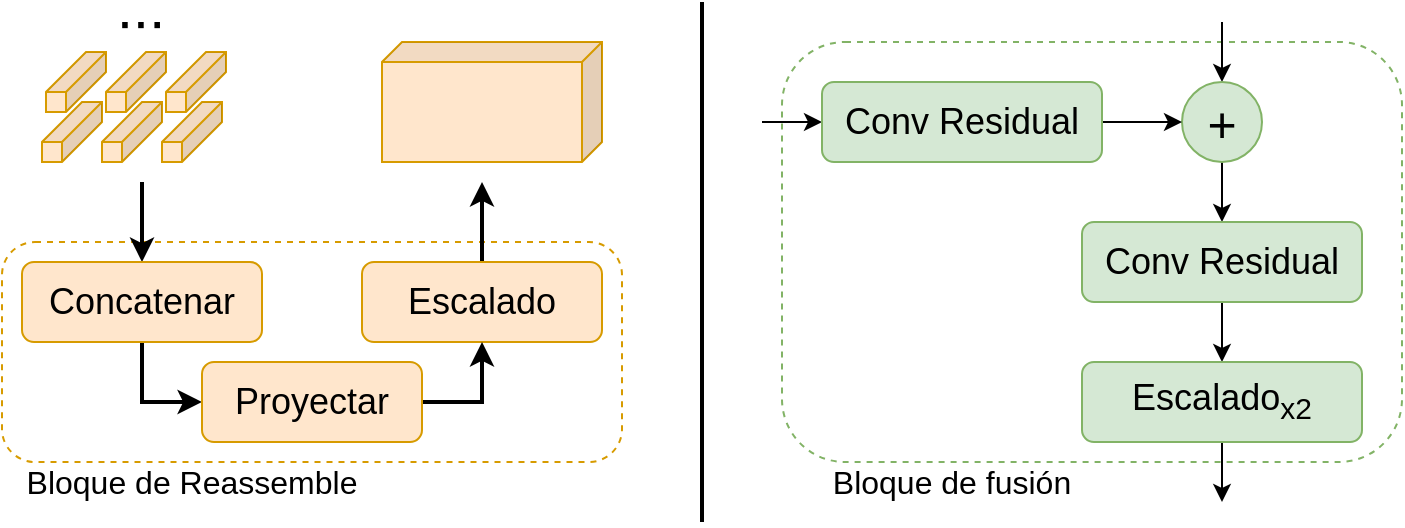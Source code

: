 <mxfile version="14.5.1" type="device"><diagram id="E4b90NYyNYylGgIFFr6c" name="Página-1"><mxGraphModel dx="1929" dy="1204" grid="1" gridSize="10" guides="1" tooltips="1" connect="1" arrows="1" fold="1" page="1" pageScale="1" pageWidth="1169" pageHeight="827" math="0" shadow="0"><root><mxCell id="0"/><mxCell id="1" parent="0"/><mxCell id="sLbNXRSeekt4o9rG767s-12" value="" style="rounded=1;whiteSpace=wrap;html=1;dashed=1;strokeColor=#82b366;fillColor=none;" vertex="1" parent="1"><mxGeometry x="480" y="180" width="310" height="210" as="geometry"/></mxCell><mxCell id="sLbNXRSeekt4o9rG767s-7" style="edgeStyle=orthogonalEdgeStyle;rounded=0;orthogonalLoop=1;jettySize=auto;html=1;entryX=0.5;entryY=0;entryDx=0;entryDy=0;" edge="1" parent="1" source="sLbNXRSeekt4o9rG767s-1" target="sLbNXRSeekt4o9rG767s-2"><mxGeometry relative="1" as="geometry"/></mxCell><mxCell id="sLbNXRSeekt4o9rG767s-10" style="edgeStyle=orthogonalEdgeStyle;rounded=0;orthogonalLoop=1;jettySize=auto;html=1;startArrow=classic;startFill=1;endArrow=none;endFill=0;" edge="1" parent="1" source="sLbNXRSeekt4o9rG767s-1"><mxGeometry relative="1" as="geometry"><mxPoint x="700" y="170" as="targetPoint"/></mxGeometry></mxCell><mxCell id="sLbNXRSeekt4o9rG767s-1" value="&lt;font style=&quot;font-size: 25px&quot;&gt;+&lt;/font&gt;" style="ellipse;whiteSpace=wrap;html=1;aspect=fixed;fillColor=#d5e8d4;strokeColor=#82b366;" vertex="1" parent="1"><mxGeometry x="680" y="200" width="40" height="40" as="geometry"/></mxCell><mxCell id="sLbNXRSeekt4o9rG767s-8" style="edgeStyle=orthogonalEdgeStyle;rounded=0;orthogonalLoop=1;jettySize=auto;html=1;entryX=0.5;entryY=0;entryDx=0;entryDy=0;" edge="1" parent="1" source="sLbNXRSeekt4o9rG767s-2" target="sLbNXRSeekt4o9rG767s-4"><mxGeometry relative="1" as="geometry"/></mxCell><mxCell id="sLbNXRSeekt4o9rG767s-2" value="&lt;font style=&quot;font-size: 18px&quot;&gt;Conv Residual&lt;/font&gt;" style="rounded=1;whiteSpace=wrap;html=1;fillColor=#d5e8d4;strokeColor=#82b366;" vertex="1" parent="1"><mxGeometry x="630" y="270" width="140" height="40" as="geometry"/></mxCell><mxCell id="sLbNXRSeekt4o9rG767s-6" style="edgeStyle=orthogonalEdgeStyle;rounded=0;orthogonalLoop=1;jettySize=auto;html=1;entryX=0;entryY=0.5;entryDx=0;entryDy=0;" edge="1" parent="1" source="sLbNXRSeekt4o9rG767s-3" target="sLbNXRSeekt4o9rG767s-1"><mxGeometry relative="1" as="geometry"/></mxCell><mxCell id="sLbNXRSeekt4o9rG767s-11" style="edgeStyle=orthogonalEdgeStyle;rounded=0;orthogonalLoop=1;jettySize=auto;html=1;startArrow=classic;startFill=1;endArrow=none;endFill=0;" edge="1" parent="1" source="sLbNXRSeekt4o9rG767s-3"><mxGeometry relative="1" as="geometry"><mxPoint x="470" y="220" as="targetPoint"/></mxGeometry></mxCell><mxCell id="sLbNXRSeekt4o9rG767s-3" value="&lt;font style=&quot;font-size: 18px&quot;&gt;Conv Residual&lt;/font&gt;" style="rounded=1;whiteSpace=wrap;html=1;fillColor=#d5e8d4;strokeColor=#82b366;" vertex="1" parent="1"><mxGeometry x="500" y="200" width="140" height="40" as="geometry"/></mxCell><mxCell id="sLbNXRSeekt4o9rG767s-9" style="edgeStyle=orthogonalEdgeStyle;rounded=0;orthogonalLoop=1;jettySize=auto;html=1;" edge="1" parent="1" source="sLbNXRSeekt4o9rG767s-4"><mxGeometry relative="1" as="geometry"><mxPoint x="700" y="410" as="targetPoint"/></mxGeometry></mxCell><mxCell id="sLbNXRSeekt4o9rG767s-4" value="&lt;font style=&quot;font-size: 18px&quot;&gt;Escalado&lt;sub&gt;x2&lt;/sub&gt;&lt;/font&gt;" style="rounded=1;whiteSpace=wrap;html=1;fillColor=#d5e8d4;strokeColor=#82b366;" vertex="1" parent="1"><mxGeometry x="630" y="340" width="140" height="40" as="geometry"/></mxCell><mxCell id="sLbNXRSeekt4o9rG767s-13" value="&lt;font style=&quot;font-size: 16px&quot;&gt;Bloque de fusión&lt;/font&gt;" style="text;html=1;strokeColor=none;fillColor=none;align=center;verticalAlign=middle;whiteSpace=wrap;rounded=0;dashed=1;" vertex="1" parent="1"><mxGeometry x="500" y="390" width="130" height="20" as="geometry"/></mxCell><mxCell id="sLbNXRSeekt4o9rG767s-15" value="" style="endArrow=none;html=1;strokeWidth=2;" edge="1" parent="1"><mxGeometry width="50" height="50" relative="1" as="geometry"><mxPoint x="440" y="420" as="sourcePoint"/><mxPoint x="440" y="160" as="targetPoint"/></mxGeometry></mxCell><mxCell id="sLbNXRSeekt4o9rG767s-16" value="" style="rounded=1;whiteSpace=wrap;html=1;dashed=1;strokeColor=#d79b00;fillColor=none;" vertex="1" parent="1"><mxGeometry x="90" y="280" width="310" height="110" as="geometry"/></mxCell><mxCell id="sLbNXRSeekt4o9rG767s-27" value="&lt;font style=&quot;font-size: 16px&quot;&gt;Bloque de Reassemble&lt;/font&gt;" style="text;html=1;strokeColor=none;fillColor=none;align=center;verticalAlign=middle;whiteSpace=wrap;rounded=0;dashed=1;" vertex="1" parent="1"><mxGeometry x="100" y="390" width="170" height="20" as="geometry"/></mxCell><mxCell id="sLbNXRSeekt4o9rG767s-33" style="edgeStyle=orthogonalEdgeStyle;rounded=0;orthogonalLoop=1;jettySize=auto;html=1;exitX=0.5;exitY=1;exitDx=0;exitDy=0;entryX=0;entryY=0.5;entryDx=0;entryDy=0;startArrow=none;startFill=0;endArrow=classic;endFill=1;strokeWidth=2;" edge="1" parent="1" source="sLbNXRSeekt4o9rG767s-29" target="sLbNXRSeekt4o9rG767s-31"><mxGeometry relative="1" as="geometry"><Array as="points"><mxPoint x="160" y="360"/></Array></mxGeometry></mxCell><mxCell id="sLbNXRSeekt4o9rG767s-35" style="edgeStyle=orthogonalEdgeStyle;rounded=0;orthogonalLoop=1;jettySize=auto;html=1;startArrow=classic;startFill=1;endArrow=none;endFill=0;strokeWidth=2;" edge="1" parent="1" source="sLbNXRSeekt4o9rG767s-29"><mxGeometry relative="1" as="geometry"><mxPoint x="160" y="250" as="targetPoint"/><Array as="points"><mxPoint x="160" y="250"/></Array></mxGeometry></mxCell><mxCell id="sLbNXRSeekt4o9rG767s-29" value="&lt;font style=&quot;font-size: 18px&quot;&gt;Concatenar&lt;/font&gt;" style="rounded=1;whiteSpace=wrap;html=1;fillColor=#ffe6cc;strokeColor=#d79b00;" vertex="1" parent="1"><mxGeometry x="100" y="290" width="120" height="40" as="geometry"/></mxCell><mxCell id="sLbNXRSeekt4o9rG767s-36" style="edgeStyle=orthogonalEdgeStyle;rounded=0;orthogonalLoop=1;jettySize=auto;html=1;startArrow=none;startFill=0;endArrow=classic;endFill=1;strokeWidth=2;" edge="1" parent="1" source="sLbNXRSeekt4o9rG767s-30"><mxGeometry relative="1" as="geometry"><mxPoint x="330" y="250" as="targetPoint"/><Array as="points"><mxPoint x="330" y="250"/></Array></mxGeometry></mxCell><mxCell id="sLbNXRSeekt4o9rG767s-30" value="&lt;font style=&quot;font-size: 18px&quot;&gt;Escalado&lt;/font&gt;" style="rounded=1;whiteSpace=wrap;html=1;fillColor=#ffe6cc;strokeColor=#d79b00;" vertex="1" parent="1"><mxGeometry x="270" y="290" width="120" height="40" as="geometry"/></mxCell><mxCell id="sLbNXRSeekt4o9rG767s-34" style="edgeStyle=orthogonalEdgeStyle;rounded=0;orthogonalLoop=1;jettySize=auto;html=1;exitX=1;exitY=0.5;exitDx=0;exitDy=0;startArrow=none;startFill=0;endArrow=classic;endFill=1;strokeWidth=2;" edge="1" parent="1" source="sLbNXRSeekt4o9rG767s-31"><mxGeometry relative="1" as="geometry"><mxPoint x="330" y="330" as="targetPoint"/><Array as="points"><mxPoint x="330" y="360"/><mxPoint x="330" y="330"/></Array></mxGeometry></mxCell><mxCell id="sLbNXRSeekt4o9rG767s-31" value="&lt;font style=&quot;font-size: 18px&quot;&gt;Proyectar&lt;/font&gt;" style="rounded=1;whiteSpace=wrap;html=1;fillColor=#ffe6cc;strokeColor=#d79b00;" vertex="1" parent="1"><mxGeometry x="190" y="340" width="110" height="40" as="geometry"/></mxCell><mxCell id="sLbNXRSeekt4o9rG767s-37" value="" style="shape=cube;whiteSpace=wrap;html=1;boundedLbl=1;backgroundOutline=1;darkOpacity=0.05;darkOpacity2=0.1;fillColor=#ffe6cc;size=20;strokeColor=#d79b00;flipH=1;" vertex="1" parent="1"><mxGeometry x="110" y="210" width="30" height="30" as="geometry"/></mxCell><mxCell id="sLbNXRSeekt4o9rG767s-39" value="" style="shape=cube;whiteSpace=wrap;html=1;boundedLbl=1;backgroundOutline=1;darkOpacity=0.05;darkOpacity2=0.1;fillColor=#ffe6cc;size=20;strokeColor=#d79b00;flipH=1;" vertex="1" parent="1"><mxGeometry x="140" y="210" width="30" height="30" as="geometry"/></mxCell><mxCell id="sLbNXRSeekt4o9rG767s-41" value="" style="shape=cube;whiteSpace=wrap;html=1;boundedLbl=1;backgroundOutline=1;darkOpacity=0.05;darkOpacity2=0.1;fillColor=#ffe6cc;size=20;strokeColor=#d79b00;flipH=1;" vertex="1" parent="1"><mxGeometry x="170" y="210" width="30" height="30" as="geometry"/></mxCell><mxCell id="sLbNXRSeekt4o9rG767s-42" value="" style="shape=cube;whiteSpace=wrap;html=1;boundedLbl=1;backgroundOutline=1;darkOpacity=0.05;darkOpacity2=0.1;fillColor=#ffe6cc;size=20;strokeColor=#d79b00;flipH=1;" vertex="1" parent="1"><mxGeometry x="112" y="185" width="30" height="30" as="geometry"/></mxCell><mxCell id="sLbNXRSeekt4o9rG767s-44" value="" style="shape=cube;whiteSpace=wrap;html=1;boundedLbl=1;backgroundOutline=1;darkOpacity=0.05;darkOpacity2=0.1;fillColor=#ffe6cc;size=20;strokeColor=#d79b00;flipH=1;" vertex="1" parent="1"><mxGeometry x="142" y="185" width="30" height="30" as="geometry"/></mxCell><mxCell id="sLbNXRSeekt4o9rG767s-46" value="" style="shape=cube;whiteSpace=wrap;html=1;boundedLbl=1;backgroundOutline=1;darkOpacity=0.05;darkOpacity2=0.1;fillColor=#ffe6cc;size=20;strokeColor=#d79b00;flipH=1;" vertex="1" parent="1"><mxGeometry x="172" y="185" width="30" height="30" as="geometry"/></mxCell><mxCell id="sLbNXRSeekt4o9rG767s-47" value="" style="shape=cube;whiteSpace=wrap;html=1;boundedLbl=1;backgroundOutline=1;darkOpacity=0.05;darkOpacity2=0.1;fillColor=#ffe6cc;size=10;strokeColor=#d79b00;flipH=1;" vertex="1" parent="1"><mxGeometry x="280" y="180" width="110" height="60" as="geometry"/></mxCell><mxCell id="sLbNXRSeekt4o9rG767s-48" value="&lt;font style=&quot;font-size: 29px&quot;&gt;...&lt;/font&gt;" style="text;html=1;align=center;verticalAlign=bottom;resizable=0;points=[];autosize=1;rotation=-180;" vertex="1" parent="1"><mxGeometry x="140" y="160" width="40" height="30" as="geometry"/></mxCell></root></mxGraphModel></diagram></mxfile>